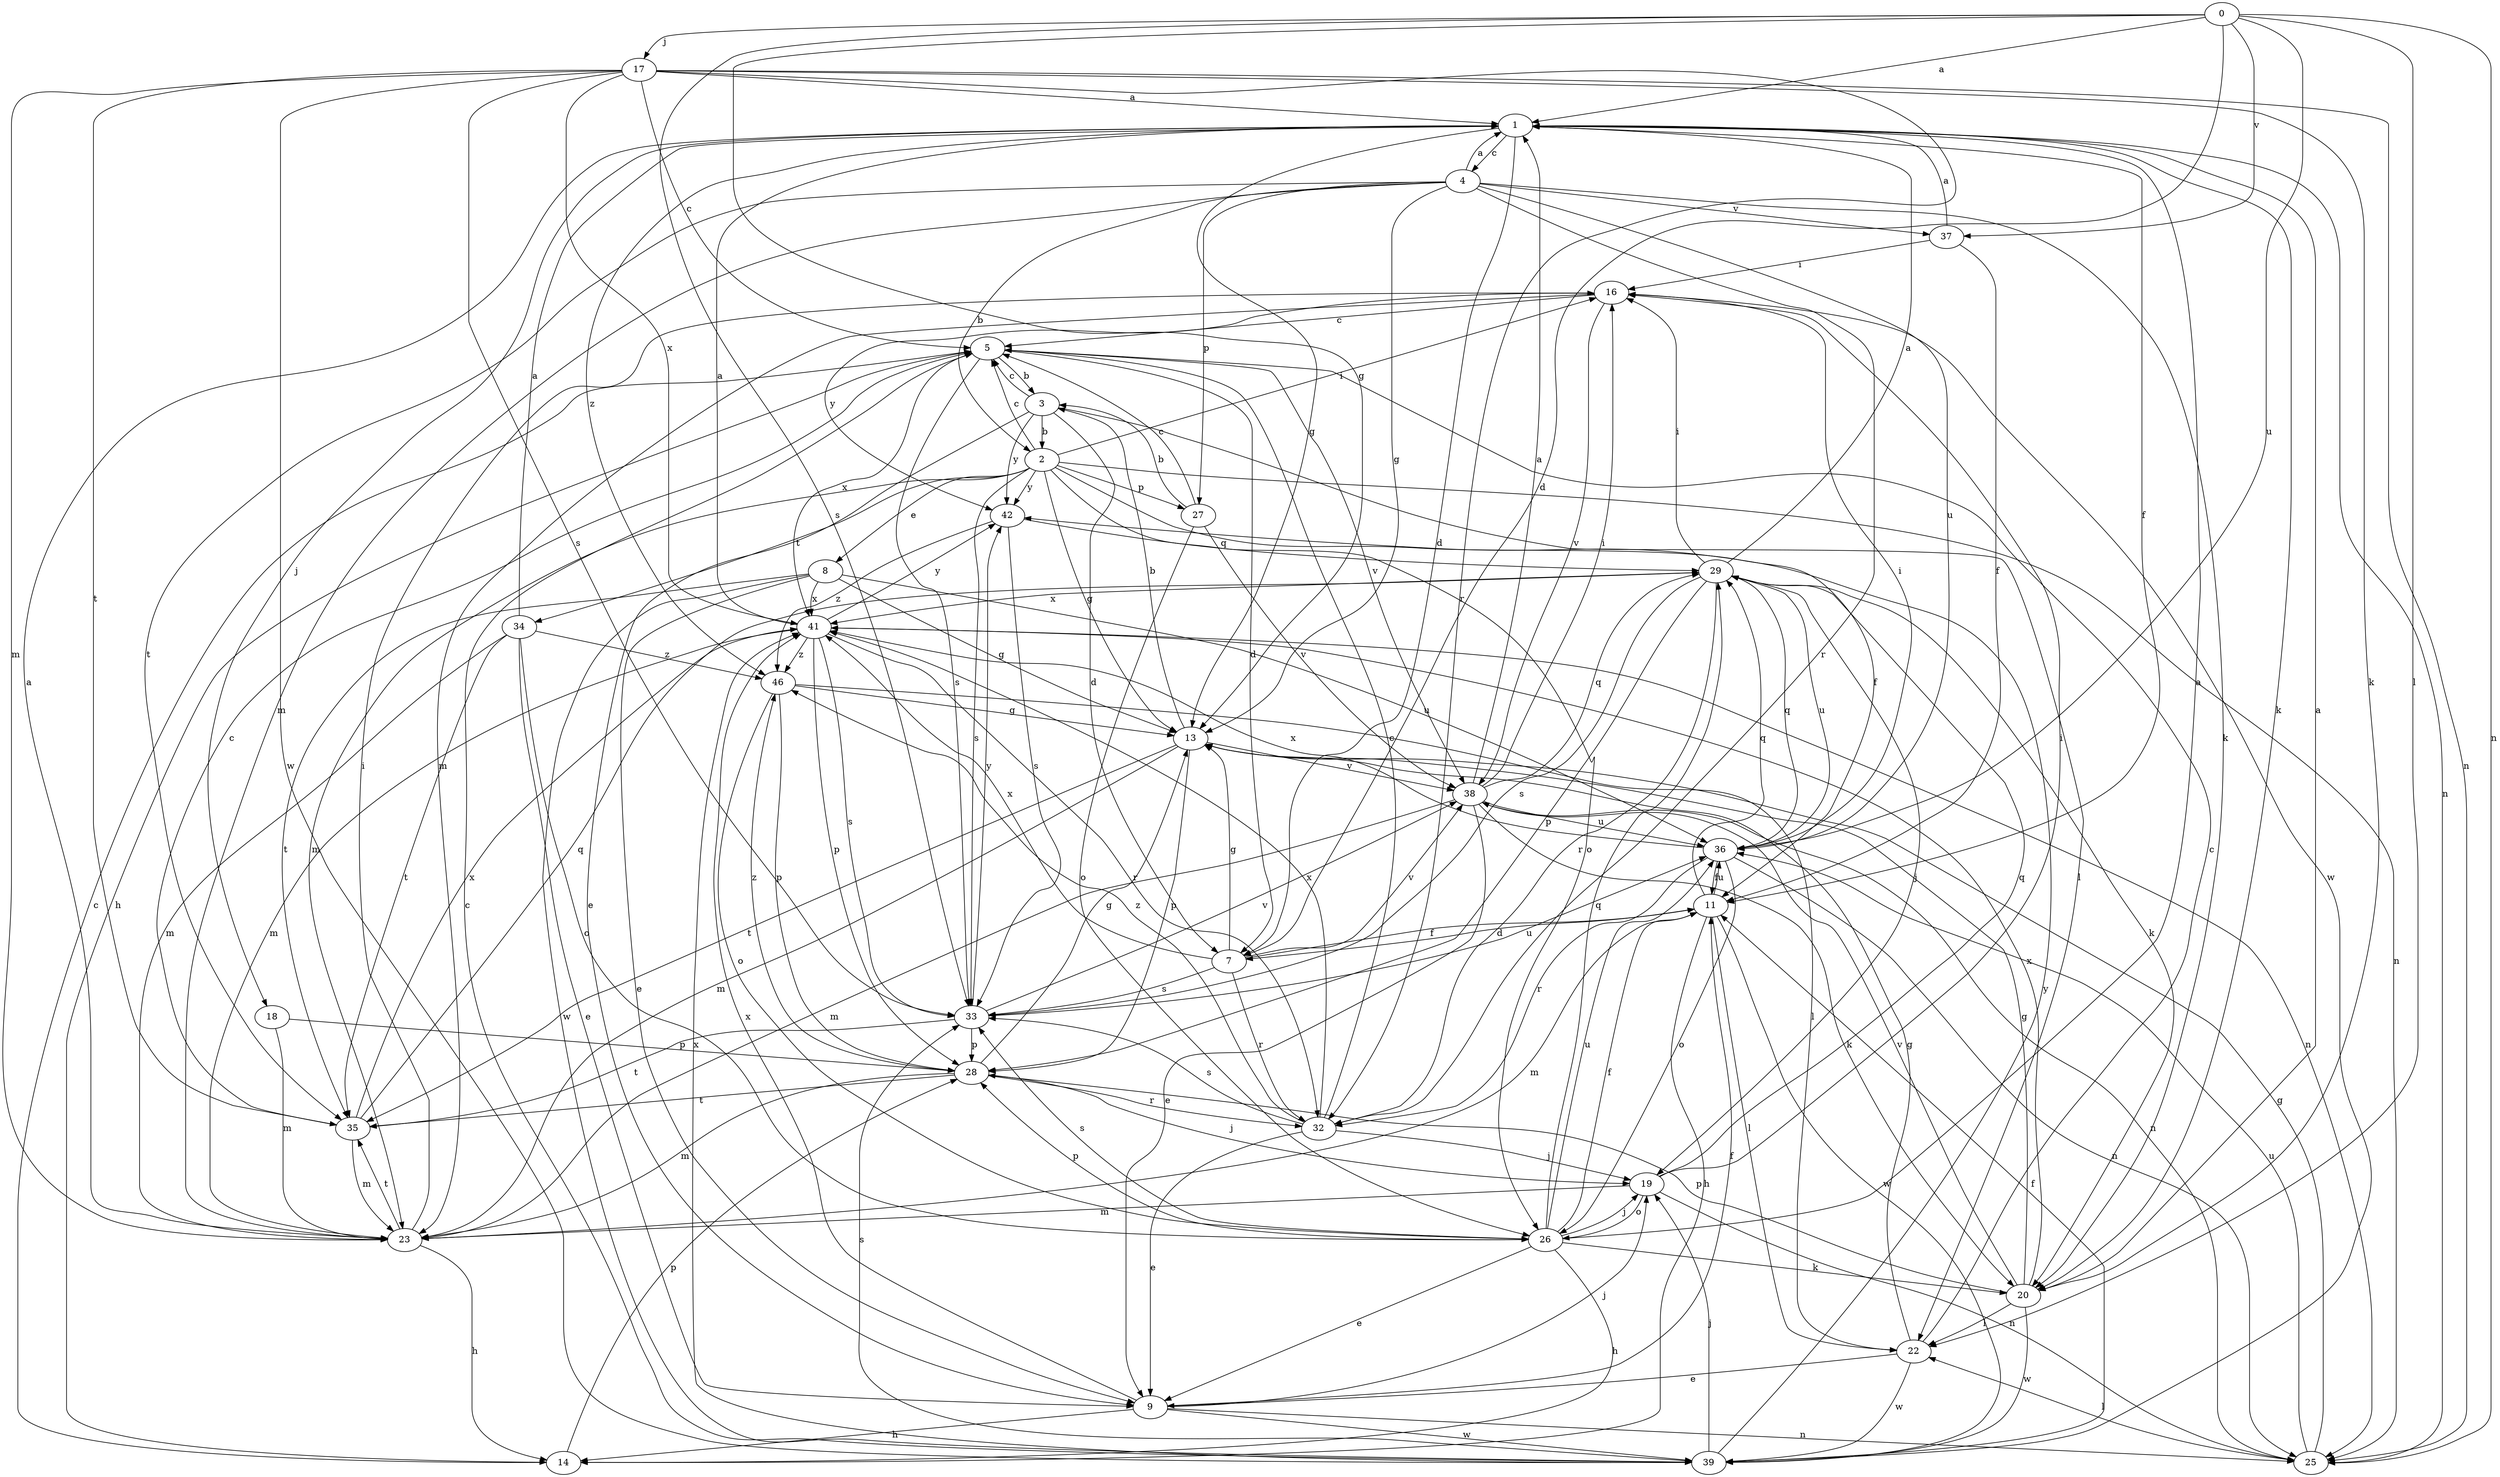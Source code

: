 strict digraph  {
0;
1;
2;
3;
4;
5;
7;
8;
9;
11;
13;
14;
16;
17;
18;
19;
20;
22;
23;
25;
26;
27;
28;
29;
32;
33;
34;
35;
36;
37;
38;
39;
41;
42;
46;
0 -> 1  [label=a];
0 -> 7  [label=d];
0 -> 13  [label=g];
0 -> 17  [label=j];
0 -> 22  [label=l];
0 -> 25  [label=n];
0 -> 33  [label=s];
0 -> 36  [label=u];
0 -> 37  [label=v];
1 -> 4  [label=c];
1 -> 7  [label=d];
1 -> 11  [label=f];
1 -> 13  [label=g];
1 -> 18  [label=j];
1 -> 20  [label=k];
1 -> 25  [label=n];
1 -> 46  [label=z];
2 -> 5  [label=c];
2 -> 8  [label=e];
2 -> 11  [label=f];
2 -> 13  [label=g];
2 -> 16  [label=i];
2 -> 23  [label=m];
2 -> 25  [label=n];
2 -> 26  [label=o];
2 -> 27  [label=p];
2 -> 33  [label=s];
2 -> 34  [label=t];
2 -> 42  [label=y];
3 -> 2  [label=b];
3 -> 5  [label=c];
3 -> 7  [label=d];
3 -> 9  [label=e];
3 -> 22  [label=l];
3 -> 42  [label=y];
4 -> 1  [label=a];
4 -> 2  [label=b];
4 -> 13  [label=g];
4 -> 20  [label=k];
4 -> 23  [label=m];
4 -> 27  [label=p];
4 -> 32  [label=r];
4 -> 35  [label=t];
4 -> 36  [label=u];
4 -> 37  [label=v];
5 -> 3  [label=b];
5 -> 7  [label=d];
5 -> 14  [label=h];
5 -> 33  [label=s];
5 -> 38  [label=v];
5 -> 41  [label=x];
7 -> 11  [label=f];
7 -> 13  [label=g];
7 -> 32  [label=r];
7 -> 33  [label=s];
7 -> 38  [label=v];
7 -> 41  [label=x];
8 -> 9  [label=e];
8 -> 13  [label=g];
8 -> 35  [label=t];
8 -> 36  [label=u];
8 -> 39  [label=w];
8 -> 41  [label=x];
9 -> 11  [label=f];
9 -> 14  [label=h];
9 -> 19  [label=j];
9 -> 25  [label=n];
9 -> 39  [label=w];
9 -> 41  [label=x];
11 -> 7  [label=d];
11 -> 14  [label=h];
11 -> 22  [label=l];
11 -> 23  [label=m];
11 -> 29  [label=q];
11 -> 36  [label=u];
11 -> 39  [label=w];
13 -> 3  [label=b];
13 -> 23  [label=m];
13 -> 28  [label=p];
13 -> 35  [label=t];
13 -> 38  [label=v];
14 -> 5  [label=c];
14 -> 28  [label=p];
16 -> 5  [label=c];
16 -> 23  [label=m];
16 -> 38  [label=v];
16 -> 39  [label=w];
16 -> 42  [label=y];
17 -> 1  [label=a];
17 -> 5  [label=c];
17 -> 20  [label=k];
17 -> 23  [label=m];
17 -> 25  [label=n];
17 -> 32  [label=r];
17 -> 33  [label=s];
17 -> 35  [label=t];
17 -> 39  [label=w];
17 -> 41  [label=x];
18 -> 23  [label=m];
18 -> 28  [label=p];
19 -> 16  [label=i];
19 -> 23  [label=m];
19 -> 25  [label=n];
19 -> 26  [label=o];
19 -> 29  [label=q];
20 -> 1  [label=a];
20 -> 13  [label=g];
20 -> 22  [label=l];
20 -> 28  [label=p];
20 -> 38  [label=v];
20 -> 39  [label=w];
20 -> 41  [label=x];
22 -> 5  [label=c];
22 -> 9  [label=e];
22 -> 13  [label=g];
22 -> 39  [label=w];
23 -> 1  [label=a];
23 -> 14  [label=h];
23 -> 16  [label=i];
23 -> 35  [label=t];
25 -> 13  [label=g];
25 -> 22  [label=l];
25 -> 36  [label=u];
26 -> 1  [label=a];
26 -> 9  [label=e];
26 -> 11  [label=f];
26 -> 14  [label=h];
26 -> 19  [label=j];
26 -> 20  [label=k];
26 -> 28  [label=p];
26 -> 29  [label=q];
26 -> 33  [label=s];
26 -> 36  [label=u];
27 -> 3  [label=b];
27 -> 5  [label=c];
27 -> 26  [label=o];
27 -> 38  [label=v];
28 -> 13  [label=g];
28 -> 19  [label=j];
28 -> 23  [label=m];
28 -> 32  [label=r];
28 -> 35  [label=t];
28 -> 46  [label=z];
29 -> 1  [label=a];
29 -> 16  [label=i];
29 -> 19  [label=j];
29 -> 20  [label=k];
29 -> 28  [label=p];
29 -> 32  [label=r];
29 -> 33  [label=s];
29 -> 36  [label=u];
29 -> 41  [label=x];
32 -> 5  [label=c];
32 -> 9  [label=e];
32 -> 19  [label=j];
32 -> 33  [label=s];
32 -> 41  [label=x];
32 -> 46  [label=z];
33 -> 28  [label=p];
33 -> 35  [label=t];
33 -> 36  [label=u];
33 -> 38  [label=v];
33 -> 42  [label=y];
34 -> 1  [label=a];
34 -> 9  [label=e];
34 -> 23  [label=m];
34 -> 26  [label=o];
34 -> 35  [label=t];
34 -> 46  [label=z];
35 -> 5  [label=c];
35 -> 23  [label=m];
35 -> 29  [label=q];
35 -> 41  [label=x];
36 -> 11  [label=f];
36 -> 16  [label=i];
36 -> 25  [label=n];
36 -> 26  [label=o];
36 -> 29  [label=q];
36 -> 32  [label=r];
36 -> 41  [label=x];
37 -> 1  [label=a];
37 -> 11  [label=f];
37 -> 16  [label=i];
38 -> 1  [label=a];
38 -> 9  [label=e];
38 -> 16  [label=i];
38 -> 20  [label=k];
38 -> 23  [label=m];
38 -> 25  [label=n];
38 -> 29  [label=q];
38 -> 36  [label=u];
39 -> 5  [label=c];
39 -> 11  [label=f];
39 -> 19  [label=j];
39 -> 33  [label=s];
39 -> 41  [label=x];
39 -> 42  [label=y];
41 -> 1  [label=a];
41 -> 23  [label=m];
41 -> 25  [label=n];
41 -> 28  [label=p];
41 -> 32  [label=r];
41 -> 33  [label=s];
41 -> 42  [label=y];
41 -> 46  [label=z];
42 -> 29  [label=q];
42 -> 33  [label=s];
42 -> 46  [label=z];
46 -> 13  [label=g];
46 -> 22  [label=l];
46 -> 26  [label=o];
46 -> 28  [label=p];
}
